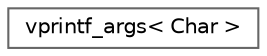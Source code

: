digraph "类继承关系图"
{
 // LATEX_PDF_SIZE
  bgcolor="transparent";
  edge [fontname=Helvetica,fontsize=10,labelfontname=Helvetica,labelfontsize=10];
  node [fontname=Helvetica,fontsize=10,shape=box,height=0.2,width=0.4];
  rankdir="LR";
  Node0 [id="Node000000",label="vprintf_args\< Char \>",height=0.2,width=0.4,color="grey40", fillcolor="white", style="filled",URL="$structvprintf__args.html",tooltip=" "];
}
